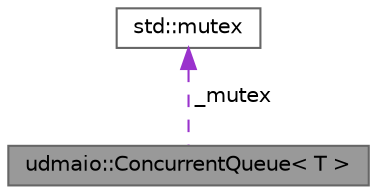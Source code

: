 digraph "udmaio::ConcurrentQueue&lt; T &gt;"
{
 // INTERACTIVE_SVG=YES
 // LATEX_PDF_SIZE
  bgcolor="transparent";
  edge [fontname=Helvetica,fontsize=10,labelfontname=Helvetica,labelfontsize=10];
  node [fontname=Helvetica,fontsize=10,shape=box,height=0.2,width=0.4];
  Node1 [label="udmaio::ConcurrentQueue\< T \>",height=0.2,width=0.4,color="gray40", fillcolor="grey60", style="filled", fontcolor="black",tooltip="Helper class to implement a blocking FIFO between threads."];
  Node2 -> Node1 [dir="back",color="darkorchid3",style="dashed",label=" _mutex" ];
  Node2 [label="std::mutex",height=0.2,width=0.4,color="gray40", fillcolor="white", style="filled",tooltip=" "];
}

